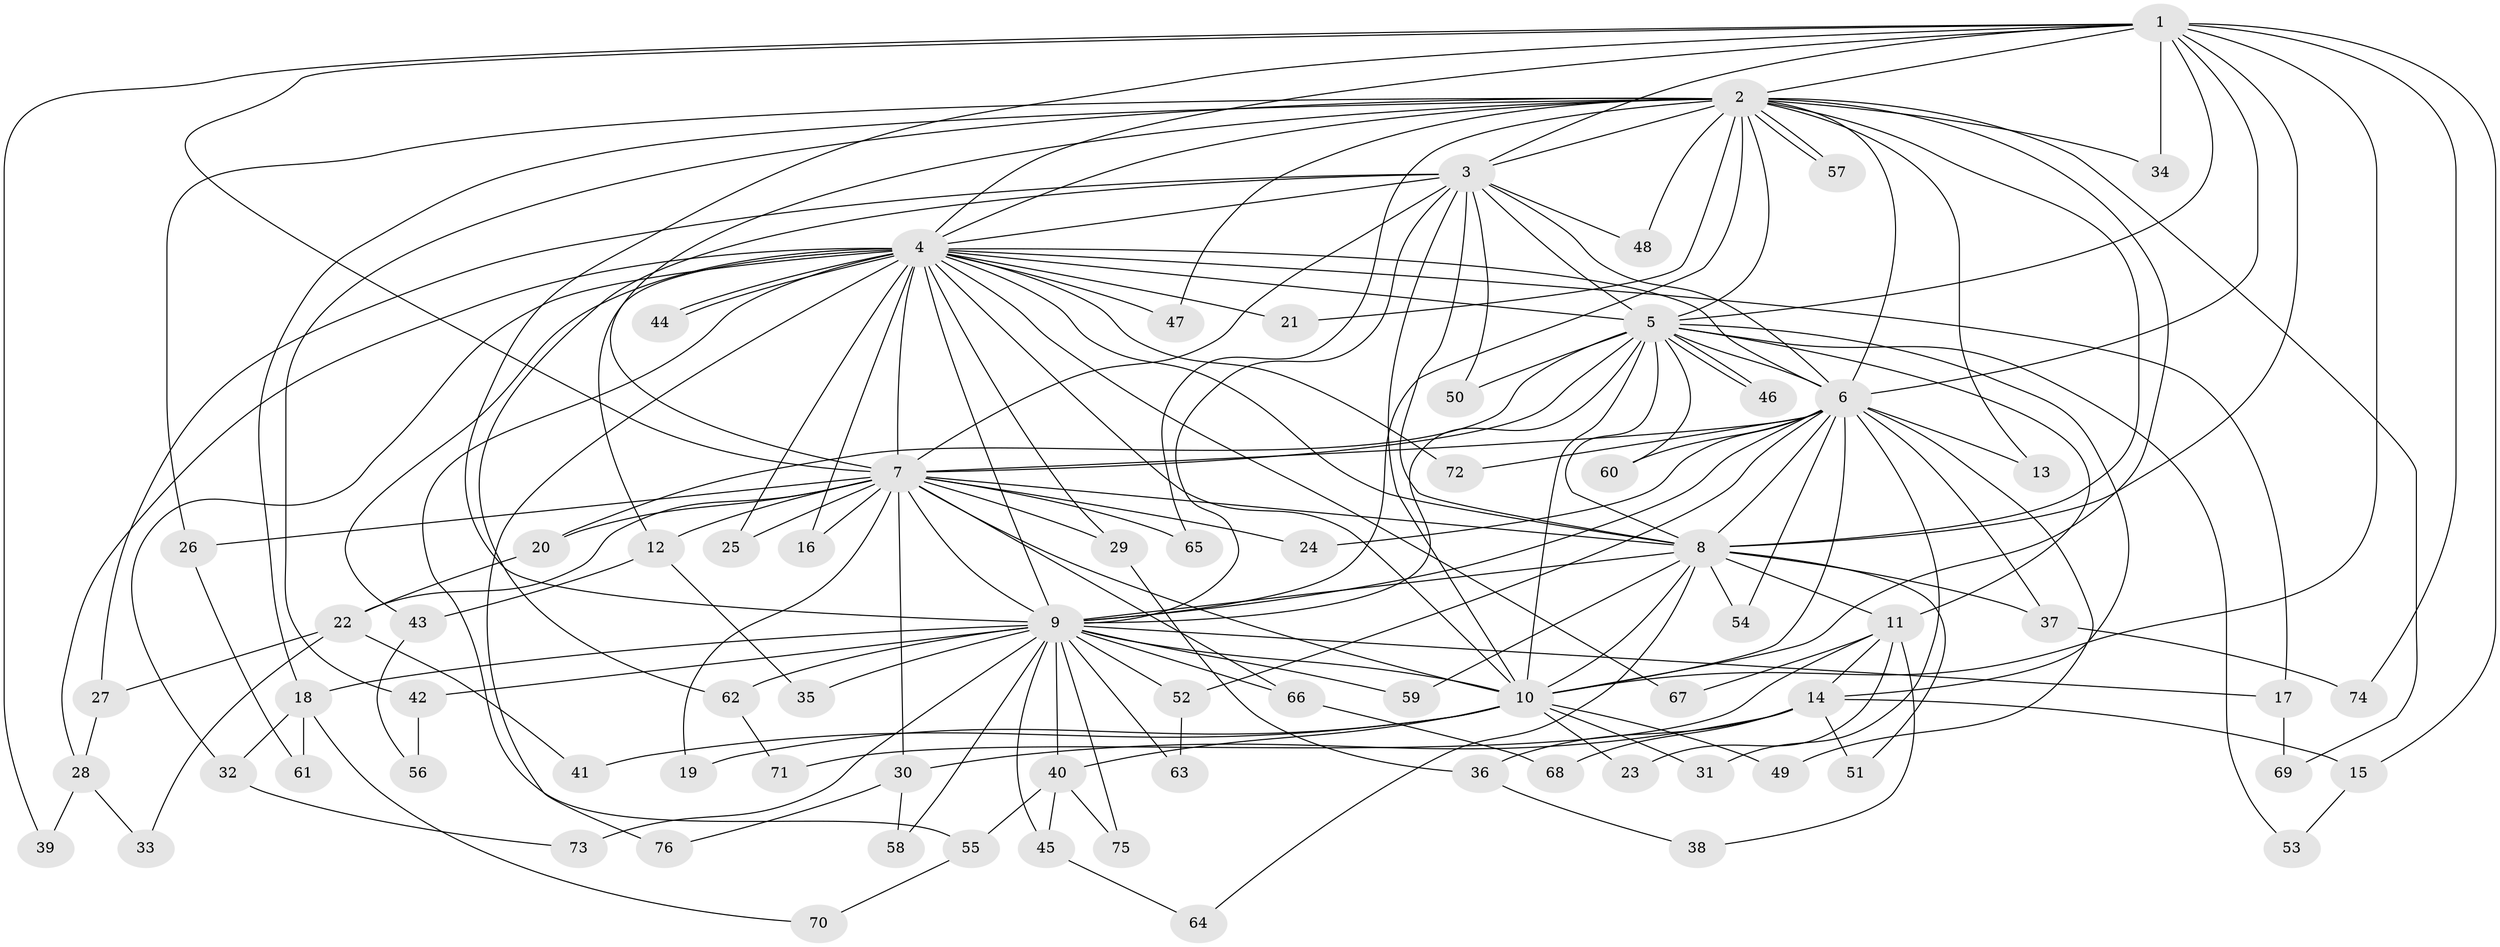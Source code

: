 // coarse degree distribution, {12: 0.037037037037037035, 20: 0.018518518518518517, 23: 0.018518518518518517, 16: 0.037037037037037035, 17: 0.018518518518518517, 14: 0.018518518518518517, 22: 0.018518518518518517, 13: 0.018518518518518517, 7: 0.018518518518518517, 2: 0.5370370370370371, 8: 0.018518518518518517, 3: 0.12962962962962962, 5: 0.018518518518518517, 6: 0.037037037037037035, 4: 0.05555555555555555}
// Generated by graph-tools (version 1.1) at 2025/41/03/06/25 10:41:34]
// undirected, 76 vertices, 177 edges
graph export_dot {
graph [start="1"]
  node [color=gray90,style=filled];
  1;
  2;
  3;
  4;
  5;
  6;
  7;
  8;
  9;
  10;
  11;
  12;
  13;
  14;
  15;
  16;
  17;
  18;
  19;
  20;
  21;
  22;
  23;
  24;
  25;
  26;
  27;
  28;
  29;
  30;
  31;
  32;
  33;
  34;
  35;
  36;
  37;
  38;
  39;
  40;
  41;
  42;
  43;
  44;
  45;
  46;
  47;
  48;
  49;
  50;
  51;
  52;
  53;
  54;
  55;
  56;
  57;
  58;
  59;
  60;
  61;
  62;
  63;
  64;
  65;
  66;
  67;
  68;
  69;
  70;
  71;
  72;
  73;
  74;
  75;
  76;
  1 -- 2;
  1 -- 3;
  1 -- 4;
  1 -- 5;
  1 -- 6;
  1 -- 7;
  1 -- 8;
  1 -- 9;
  1 -- 10;
  1 -- 15;
  1 -- 34;
  1 -- 39;
  1 -- 74;
  2 -- 3;
  2 -- 4;
  2 -- 5;
  2 -- 6;
  2 -- 7;
  2 -- 8;
  2 -- 9;
  2 -- 10;
  2 -- 13;
  2 -- 18;
  2 -- 21;
  2 -- 26;
  2 -- 34;
  2 -- 42;
  2 -- 47;
  2 -- 48;
  2 -- 57;
  2 -- 57;
  2 -- 65;
  2 -- 69;
  3 -- 4;
  3 -- 5;
  3 -- 6;
  3 -- 7;
  3 -- 8;
  3 -- 9;
  3 -- 10;
  3 -- 27;
  3 -- 48;
  3 -- 50;
  3 -- 62;
  4 -- 5;
  4 -- 6;
  4 -- 7;
  4 -- 8;
  4 -- 9;
  4 -- 10;
  4 -- 12;
  4 -- 16;
  4 -- 17;
  4 -- 21;
  4 -- 25;
  4 -- 28;
  4 -- 29;
  4 -- 32;
  4 -- 43;
  4 -- 44;
  4 -- 44;
  4 -- 47;
  4 -- 55;
  4 -- 67;
  4 -- 72;
  4 -- 76;
  5 -- 6;
  5 -- 7;
  5 -- 8;
  5 -- 9;
  5 -- 10;
  5 -- 11;
  5 -- 14;
  5 -- 20;
  5 -- 46;
  5 -- 46;
  5 -- 50;
  5 -- 53;
  5 -- 60;
  6 -- 7;
  6 -- 8;
  6 -- 9;
  6 -- 10;
  6 -- 13;
  6 -- 24;
  6 -- 31;
  6 -- 37;
  6 -- 49;
  6 -- 52;
  6 -- 54;
  6 -- 60;
  6 -- 72;
  7 -- 8;
  7 -- 9;
  7 -- 10;
  7 -- 12;
  7 -- 16;
  7 -- 19;
  7 -- 20;
  7 -- 22;
  7 -- 24;
  7 -- 25;
  7 -- 26;
  7 -- 29;
  7 -- 30;
  7 -- 65;
  7 -- 66;
  8 -- 9;
  8 -- 10;
  8 -- 11;
  8 -- 37;
  8 -- 51;
  8 -- 54;
  8 -- 59;
  8 -- 64;
  9 -- 10;
  9 -- 17;
  9 -- 18;
  9 -- 35;
  9 -- 40;
  9 -- 42;
  9 -- 45;
  9 -- 52;
  9 -- 58;
  9 -- 59;
  9 -- 62;
  9 -- 63;
  9 -- 66;
  9 -- 73;
  9 -- 75;
  10 -- 19;
  10 -- 23;
  10 -- 31;
  10 -- 40;
  10 -- 41;
  10 -- 49;
  11 -- 14;
  11 -- 23;
  11 -- 38;
  11 -- 67;
  11 -- 71;
  12 -- 35;
  12 -- 43;
  14 -- 15;
  14 -- 30;
  14 -- 36;
  14 -- 51;
  14 -- 68;
  15 -- 53;
  17 -- 69;
  18 -- 32;
  18 -- 61;
  18 -- 70;
  20 -- 22;
  22 -- 27;
  22 -- 33;
  22 -- 41;
  26 -- 61;
  27 -- 28;
  28 -- 33;
  28 -- 39;
  29 -- 36;
  30 -- 58;
  30 -- 76;
  32 -- 73;
  36 -- 38;
  37 -- 74;
  40 -- 45;
  40 -- 55;
  40 -- 75;
  42 -- 56;
  43 -- 56;
  45 -- 64;
  52 -- 63;
  55 -- 70;
  62 -- 71;
  66 -- 68;
}
